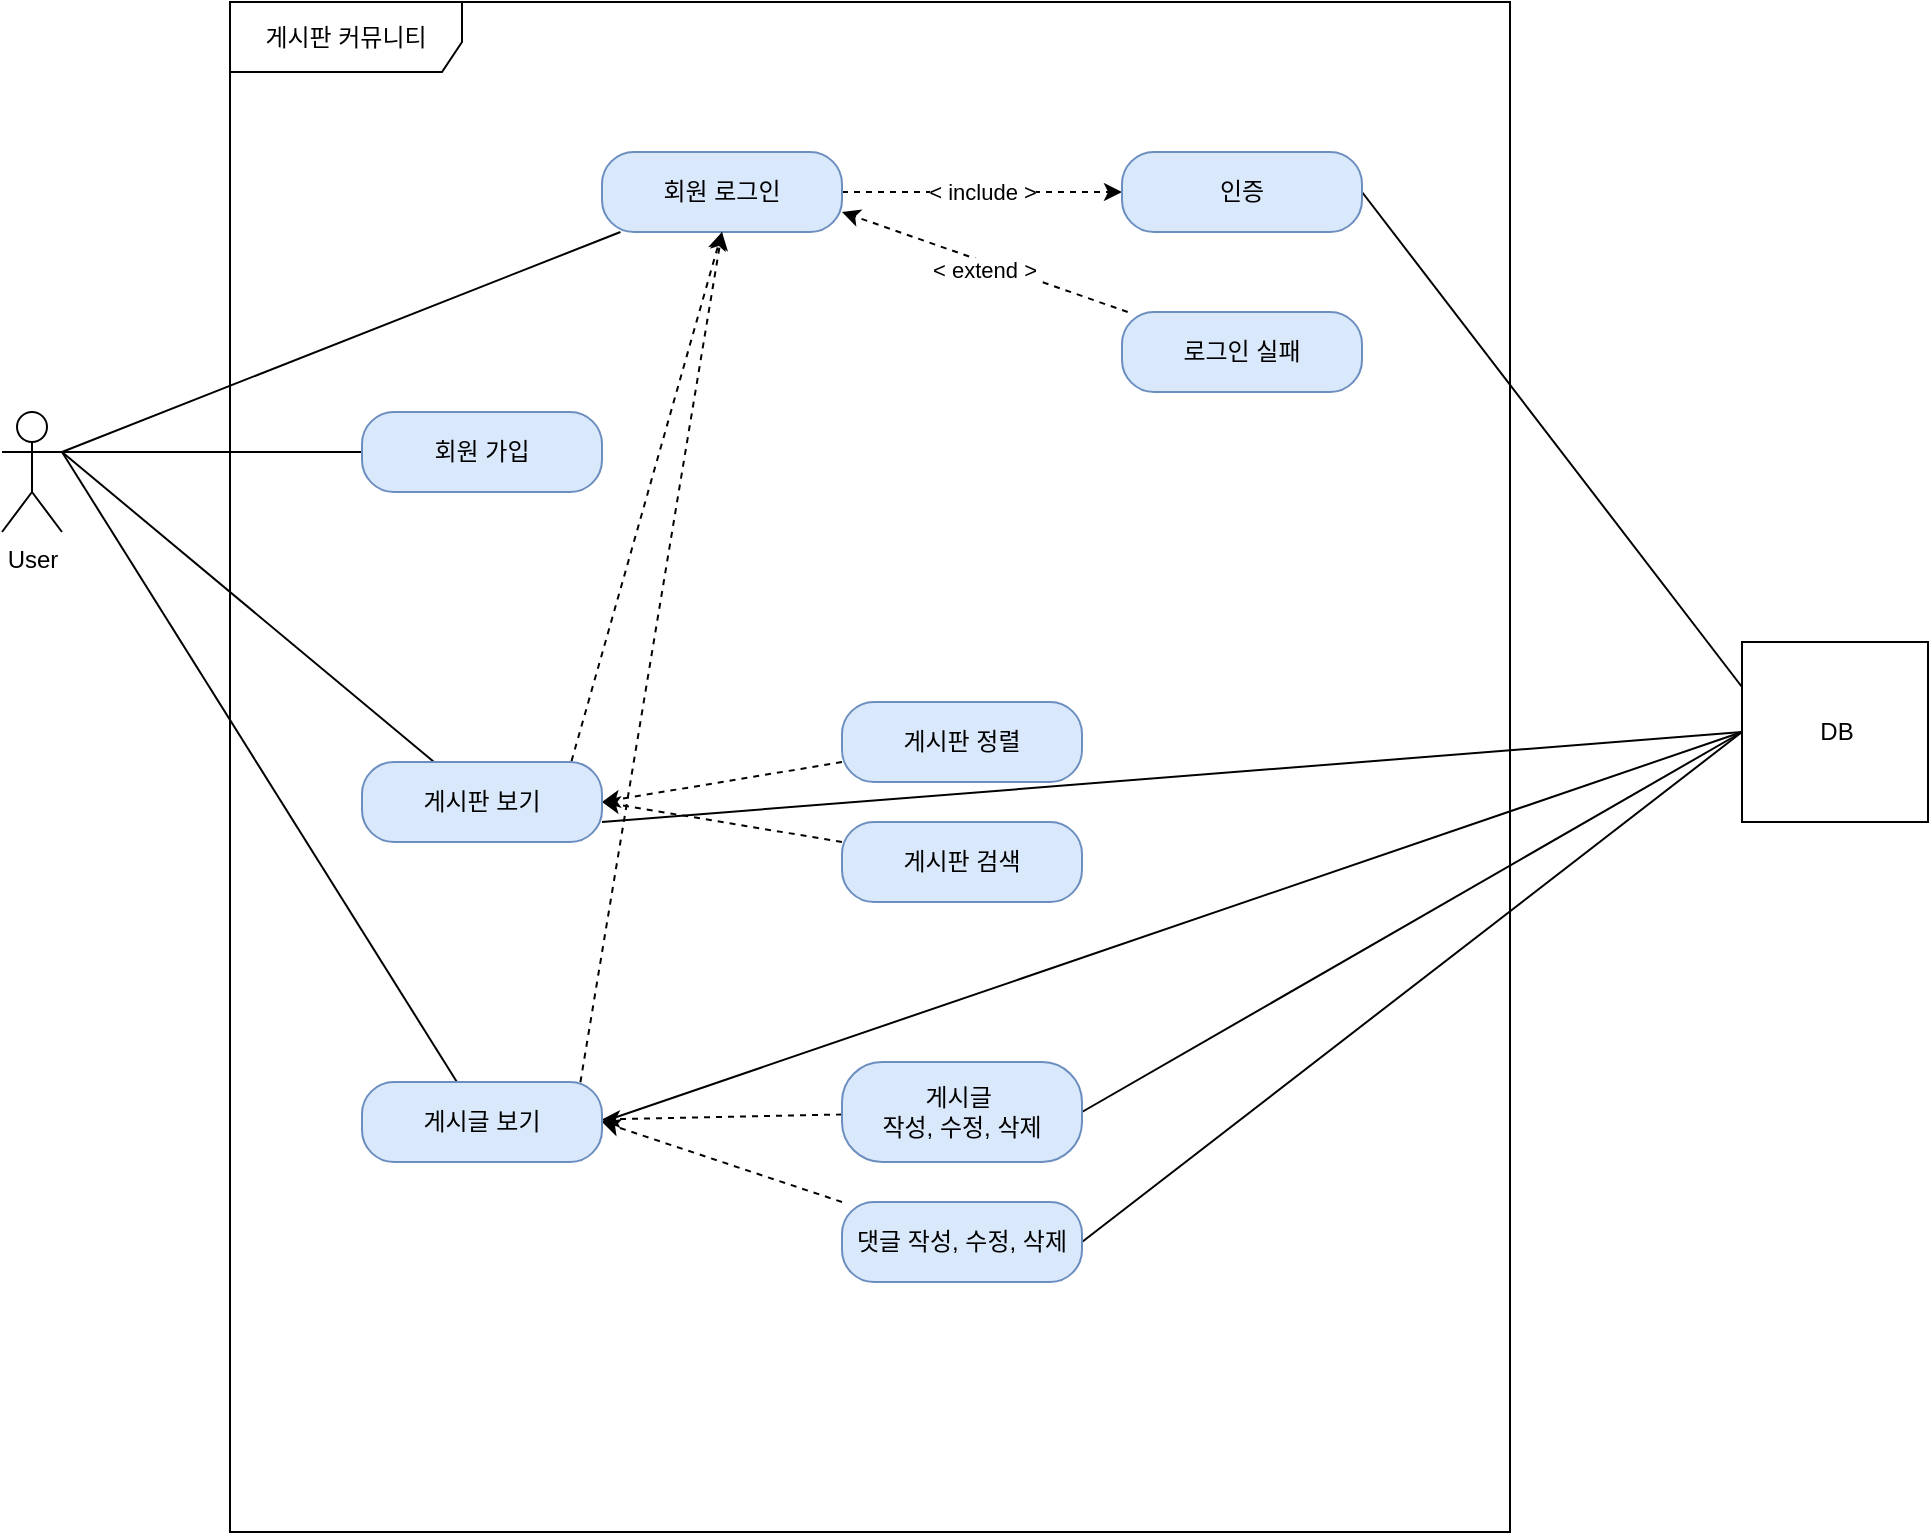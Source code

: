 <mxfile version="20.7.4" type="github">
  <diagram id="G_x-tet1c2ogln7lTlkD" name="페이지-1">
    <mxGraphModel dx="1388" dy="765" grid="1" gridSize="10" guides="1" tooltips="1" connect="1" arrows="1" fold="1" page="1" pageScale="1" pageWidth="827" pageHeight="1169" math="0" shadow="0">
      <root>
        <mxCell id="0" />
        <mxCell id="1" parent="0" />
        <mxCell id="PlI4Yxn6R58_lN4UKDob-1" value="User&lt;br&gt;" style="shape=umlActor;verticalLabelPosition=bottom;verticalAlign=top;html=1;" vertex="1" parent="1">
          <mxGeometry x="40" y="260" width="30" height="60" as="geometry" />
        </mxCell>
        <mxCell id="PlI4Yxn6R58_lN4UKDob-4" value="게시판 커뮤니티" style="shape=umlFrame;whiteSpace=wrap;html=1;width=116;height=35;" vertex="1" parent="1">
          <mxGeometry x="154" y="55" width="640" height="765" as="geometry" />
        </mxCell>
        <mxCell id="PlI4Yxn6R58_lN4UKDob-27" style="edgeStyle=none;rounded=0;orthogonalLoop=1;jettySize=auto;html=1;entryX=1;entryY=0.333;entryDx=0;entryDy=0;entryPerimeter=0;endArrow=none;endFill=0;" edge="1" parent="1" source="PlI4Yxn6R58_lN4UKDob-5" target="PlI4Yxn6R58_lN4UKDob-1">
          <mxGeometry relative="1" as="geometry" />
        </mxCell>
        <mxCell id="PlI4Yxn6R58_lN4UKDob-5" value="회원 가입" style="rounded=1;whiteSpace=wrap;html=1;arcSize=40;fillColor=#dae8fc;strokeColor=#6c8ebf;" vertex="1" parent="1">
          <mxGeometry x="220" y="260" width="120" height="40" as="geometry" />
        </mxCell>
        <mxCell id="PlI4Yxn6R58_lN4UKDob-18" style="edgeStyle=none;rounded=0;orthogonalLoop=1;jettySize=auto;html=1;entryX=1;entryY=0.333;entryDx=0;entryDy=0;entryPerimeter=0;endArrow=none;endFill=0;" edge="1" parent="1" source="PlI4Yxn6R58_lN4UKDob-9" target="PlI4Yxn6R58_lN4UKDob-1">
          <mxGeometry relative="1" as="geometry" />
        </mxCell>
        <mxCell id="PlI4Yxn6R58_lN4UKDob-29" value="&amp;lt; include &amp;gt;" style="edgeStyle=none;rounded=0;orthogonalLoop=1;jettySize=auto;html=1;exitX=1;exitY=0.5;exitDx=0;exitDy=0;endArrow=classic;endFill=1;dashed=1;" edge="1" parent="1" source="PlI4Yxn6R58_lN4UKDob-9" target="PlI4Yxn6R58_lN4UKDob-11">
          <mxGeometry relative="1" as="geometry" />
        </mxCell>
        <mxCell id="PlI4Yxn6R58_lN4UKDob-9" value="회원 로그인" style="rounded=1;whiteSpace=wrap;html=1;arcSize=40;fillColor=#dae8fc;strokeColor=#6c8ebf;" vertex="1" parent="1">
          <mxGeometry x="340" y="130" width="120" height="40" as="geometry" />
        </mxCell>
        <mxCell id="PlI4Yxn6R58_lN4UKDob-46" style="edgeStyle=none;rounded=0;orthogonalLoop=1;jettySize=auto;html=1;exitX=1;exitY=0.5;exitDx=0;exitDy=0;endArrow=none;endFill=0;entryX=0;entryY=0.25;entryDx=0;entryDy=0;" edge="1" parent="1" source="PlI4Yxn6R58_lN4UKDob-11" target="PlI4Yxn6R58_lN4UKDob-44">
          <mxGeometry relative="1" as="geometry" />
        </mxCell>
        <mxCell id="PlI4Yxn6R58_lN4UKDob-11" value="인증" style="rounded=1;whiteSpace=wrap;html=1;arcSize=40;fillColor=#dae8fc;strokeColor=#6c8ebf;" vertex="1" parent="1">
          <mxGeometry x="600" y="130" width="120" height="40" as="geometry" />
        </mxCell>
        <mxCell id="PlI4Yxn6R58_lN4UKDob-30" style="edgeStyle=none;rounded=0;orthogonalLoop=1;jettySize=auto;html=1;endArrow=classic;endFill=1;dashed=1;entryX=1;entryY=0.75;entryDx=0;entryDy=0;" edge="1" parent="1" source="PlI4Yxn6R58_lN4UKDob-12" target="PlI4Yxn6R58_lN4UKDob-9">
          <mxGeometry relative="1" as="geometry">
            <mxPoint x="460" y="150" as="targetPoint" />
          </mxGeometry>
        </mxCell>
        <mxCell id="PlI4Yxn6R58_lN4UKDob-31" value="&amp;lt; extend &amp;gt;" style="edgeLabel;html=1;align=center;verticalAlign=middle;resizable=0;points=[];" vertex="1" connectable="0" parent="PlI4Yxn6R58_lN4UKDob-30">
          <mxGeometry x="0.225" relative="1" as="geometry">
            <mxPoint x="15" y="9" as="offset" />
          </mxGeometry>
        </mxCell>
        <mxCell id="PlI4Yxn6R58_lN4UKDob-12" value="로그인 실패" style="rounded=1;whiteSpace=wrap;html=1;arcSize=40;fillColor=#dae8fc;strokeColor=#6c8ebf;" vertex="1" parent="1">
          <mxGeometry x="600" y="210" width="120" height="40" as="geometry" />
        </mxCell>
        <mxCell id="PlI4Yxn6R58_lN4UKDob-40" style="edgeStyle=none;rounded=0;orthogonalLoop=1;jettySize=auto;html=1;entryX=1;entryY=0.5;entryDx=0;entryDy=0;dashed=1;endArrow=classic;endFill=1;" edge="1" parent="1" source="PlI4Yxn6R58_lN4UKDob-13" target="PlI4Yxn6R58_lN4UKDob-25">
          <mxGeometry relative="1" as="geometry" />
        </mxCell>
        <mxCell id="PlI4Yxn6R58_lN4UKDob-13" value="게시판 정렬" style="rounded=1;whiteSpace=wrap;html=1;arcSize=40;fillColor=#dae8fc;strokeColor=#6c8ebf;" vertex="1" parent="1">
          <mxGeometry x="460" y="405" width="120" height="40" as="geometry" />
        </mxCell>
        <mxCell id="PlI4Yxn6R58_lN4UKDob-41" style="edgeStyle=none;rounded=0;orthogonalLoop=1;jettySize=auto;html=1;entryX=1;entryY=0.5;entryDx=0;entryDy=0;dashed=1;endArrow=classic;endFill=1;" edge="1" parent="1" source="PlI4Yxn6R58_lN4UKDob-14" target="PlI4Yxn6R58_lN4UKDob-25">
          <mxGeometry relative="1" as="geometry" />
        </mxCell>
        <mxCell id="PlI4Yxn6R58_lN4UKDob-14" value="게시판 검색" style="rounded=1;whiteSpace=wrap;html=1;arcSize=40;fillColor=#dae8fc;strokeColor=#6c8ebf;" vertex="1" parent="1">
          <mxGeometry x="460" y="465" width="120" height="40" as="geometry" />
        </mxCell>
        <mxCell id="PlI4Yxn6R58_lN4UKDob-43" style="edgeStyle=none;rounded=0;orthogonalLoop=1;jettySize=auto;html=1;entryX=1;entryY=0.5;entryDx=0;entryDy=0;dashed=1;endArrow=classic;endFill=1;" edge="1" parent="1" source="PlI4Yxn6R58_lN4UKDob-22" target="PlI4Yxn6R58_lN4UKDob-24">
          <mxGeometry relative="1" as="geometry" />
        </mxCell>
        <mxCell id="PlI4Yxn6R58_lN4UKDob-50" style="edgeStyle=none;rounded=0;orthogonalLoop=1;jettySize=auto;html=1;exitX=1;exitY=0.5;exitDx=0;exitDy=0;endArrow=none;endFill=0;" edge="1" parent="1" source="PlI4Yxn6R58_lN4UKDob-22">
          <mxGeometry relative="1" as="geometry">
            <mxPoint x="910" y="420" as="targetPoint" />
          </mxGeometry>
        </mxCell>
        <mxCell id="PlI4Yxn6R58_lN4UKDob-22" value="댓글 작성, 수정, 삭제" style="rounded=1;whiteSpace=wrap;html=1;arcSize=40;fillColor=#dae8fc;strokeColor=#6c8ebf;" vertex="1" parent="1">
          <mxGeometry x="460" y="655" width="120" height="40" as="geometry" />
        </mxCell>
        <mxCell id="PlI4Yxn6R58_lN4UKDob-42" style="edgeStyle=none;rounded=0;orthogonalLoop=1;jettySize=auto;html=1;dashed=1;endArrow=classic;endFill=1;" edge="1" parent="1" source="PlI4Yxn6R58_lN4UKDob-23" target="PlI4Yxn6R58_lN4UKDob-24">
          <mxGeometry relative="1" as="geometry" />
        </mxCell>
        <mxCell id="PlI4Yxn6R58_lN4UKDob-49" style="edgeStyle=none;rounded=0;orthogonalLoop=1;jettySize=auto;html=1;exitX=1;exitY=0.5;exitDx=0;exitDy=0;endArrow=none;endFill=0;entryX=0;entryY=0.5;entryDx=0;entryDy=0;" edge="1" parent="1" source="PlI4Yxn6R58_lN4UKDob-23" target="PlI4Yxn6R58_lN4UKDob-44">
          <mxGeometry relative="1" as="geometry" />
        </mxCell>
        <mxCell id="PlI4Yxn6R58_lN4UKDob-23" value="게시글&amp;nbsp;&lt;br&gt;작성, 수정, 삭제" style="rounded=1;whiteSpace=wrap;html=1;arcSize=40;fillColor=#dae8fc;strokeColor=#6c8ebf;" vertex="1" parent="1">
          <mxGeometry x="460" y="585" width="120" height="50" as="geometry" />
        </mxCell>
        <mxCell id="PlI4Yxn6R58_lN4UKDob-28" style="edgeStyle=none;rounded=0;orthogonalLoop=1;jettySize=auto;html=1;entryX=1;entryY=0.333;entryDx=0;entryDy=0;entryPerimeter=0;endArrow=none;endFill=0;" edge="1" parent="1" source="PlI4Yxn6R58_lN4UKDob-24" target="PlI4Yxn6R58_lN4UKDob-1">
          <mxGeometry relative="1" as="geometry" />
        </mxCell>
        <mxCell id="PlI4Yxn6R58_lN4UKDob-39" style="edgeStyle=none;rounded=0;orthogonalLoop=1;jettySize=auto;html=1;entryX=0.5;entryY=1;entryDx=0;entryDy=0;dashed=1;endArrow=classic;endFill=1;exitX=0.91;exitY=0.003;exitDx=0;exitDy=0;exitPerimeter=0;" edge="1" parent="1" source="PlI4Yxn6R58_lN4UKDob-24" target="PlI4Yxn6R58_lN4UKDob-9">
          <mxGeometry relative="1" as="geometry" />
        </mxCell>
        <mxCell id="PlI4Yxn6R58_lN4UKDob-48" style="edgeStyle=none;rounded=0;orthogonalLoop=1;jettySize=auto;html=1;exitX=1;exitY=0.5;exitDx=0;exitDy=0;entryX=0;entryY=0.5;entryDx=0;entryDy=0;endArrow=none;endFill=0;" edge="1" parent="1" source="PlI4Yxn6R58_lN4UKDob-24" target="PlI4Yxn6R58_lN4UKDob-44">
          <mxGeometry relative="1" as="geometry" />
        </mxCell>
        <mxCell id="PlI4Yxn6R58_lN4UKDob-24" value="게시글 보기" style="rounded=1;whiteSpace=wrap;html=1;arcSize=40;fillColor=#dae8fc;strokeColor=#6c8ebf;" vertex="1" parent="1">
          <mxGeometry x="220" y="595" width="120" height="40" as="geometry" />
        </mxCell>
        <mxCell id="PlI4Yxn6R58_lN4UKDob-26" style="edgeStyle=none;rounded=0;orthogonalLoop=1;jettySize=auto;html=1;entryX=1;entryY=0.333;entryDx=0;entryDy=0;entryPerimeter=0;endArrow=none;endFill=0;" edge="1" parent="1" source="PlI4Yxn6R58_lN4UKDob-25" target="PlI4Yxn6R58_lN4UKDob-1">
          <mxGeometry relative="1" as="geometry" />
        </mxCell>
        <mxCell id="PlI4Yxn6R58_lN4UKDob-33" style="edgeStyle=none;rounded=0;orthogonalLoop=1;jettySize=auto;html=1;dashed=1;endArrow=classic;endFill=1;exitX=0.873;exitY=-0.011;exitDx=0;exitDy=0;exitPerimeter=0;entryX=0.5;entryY=1;entryDx=0;entryDy=0;" edge="1" parent="1" source="PlI4Yxn6R58_lN4UKDob-25" target="PlI4Yxn6R58_lN4UKDob-9">
          <mxGeometry relative="1" as="geometry" />
        </mxCell>
        <mxCell id="PlI4Yxn6R58_lN4UKDob-47" style="edgeStyle=none;rounded=0;orthogonalLoop=1;jettySize=auto;html=1;exitX=1;exitY=0.75;exitDx=0;exitDy=0;endArrow=none;endFill=0;" edge="1" parent="1" source="PlI4Yxn6R58_lN4UKDob-25">
          <mxGeometry relative="1" as="geometry">
            <mxPoint x="910" y="420" as="targetPoint" />
          </mxGeometry>
        </mxCell>
        <mxCell id="PlI4Yxn6R58_lN4UKDob-25" value="게시판 보기" style="rounded=1;whiteSpace=wrap;html=1;arcSize=40;fillColor=#dae8fc;strokeColor=#6c8ebf;" vertex="1" parent="1">
          <mxGeometry x="220" y="435" width="120" height="40" as="geometry" />
        </mxCell>
        <mxCell id="PlI4Yxn6R58_lN4UKDob-44" value="DB" style="html=1;dropTarget=0;" vertex="1" parent="1">
          <mxGeometry x="910" y="375" width="93" height="90" as="geometry" />
        </mxCell>
      </root>
    </mxGraphModel>
  </diagram>
</mxfile>
